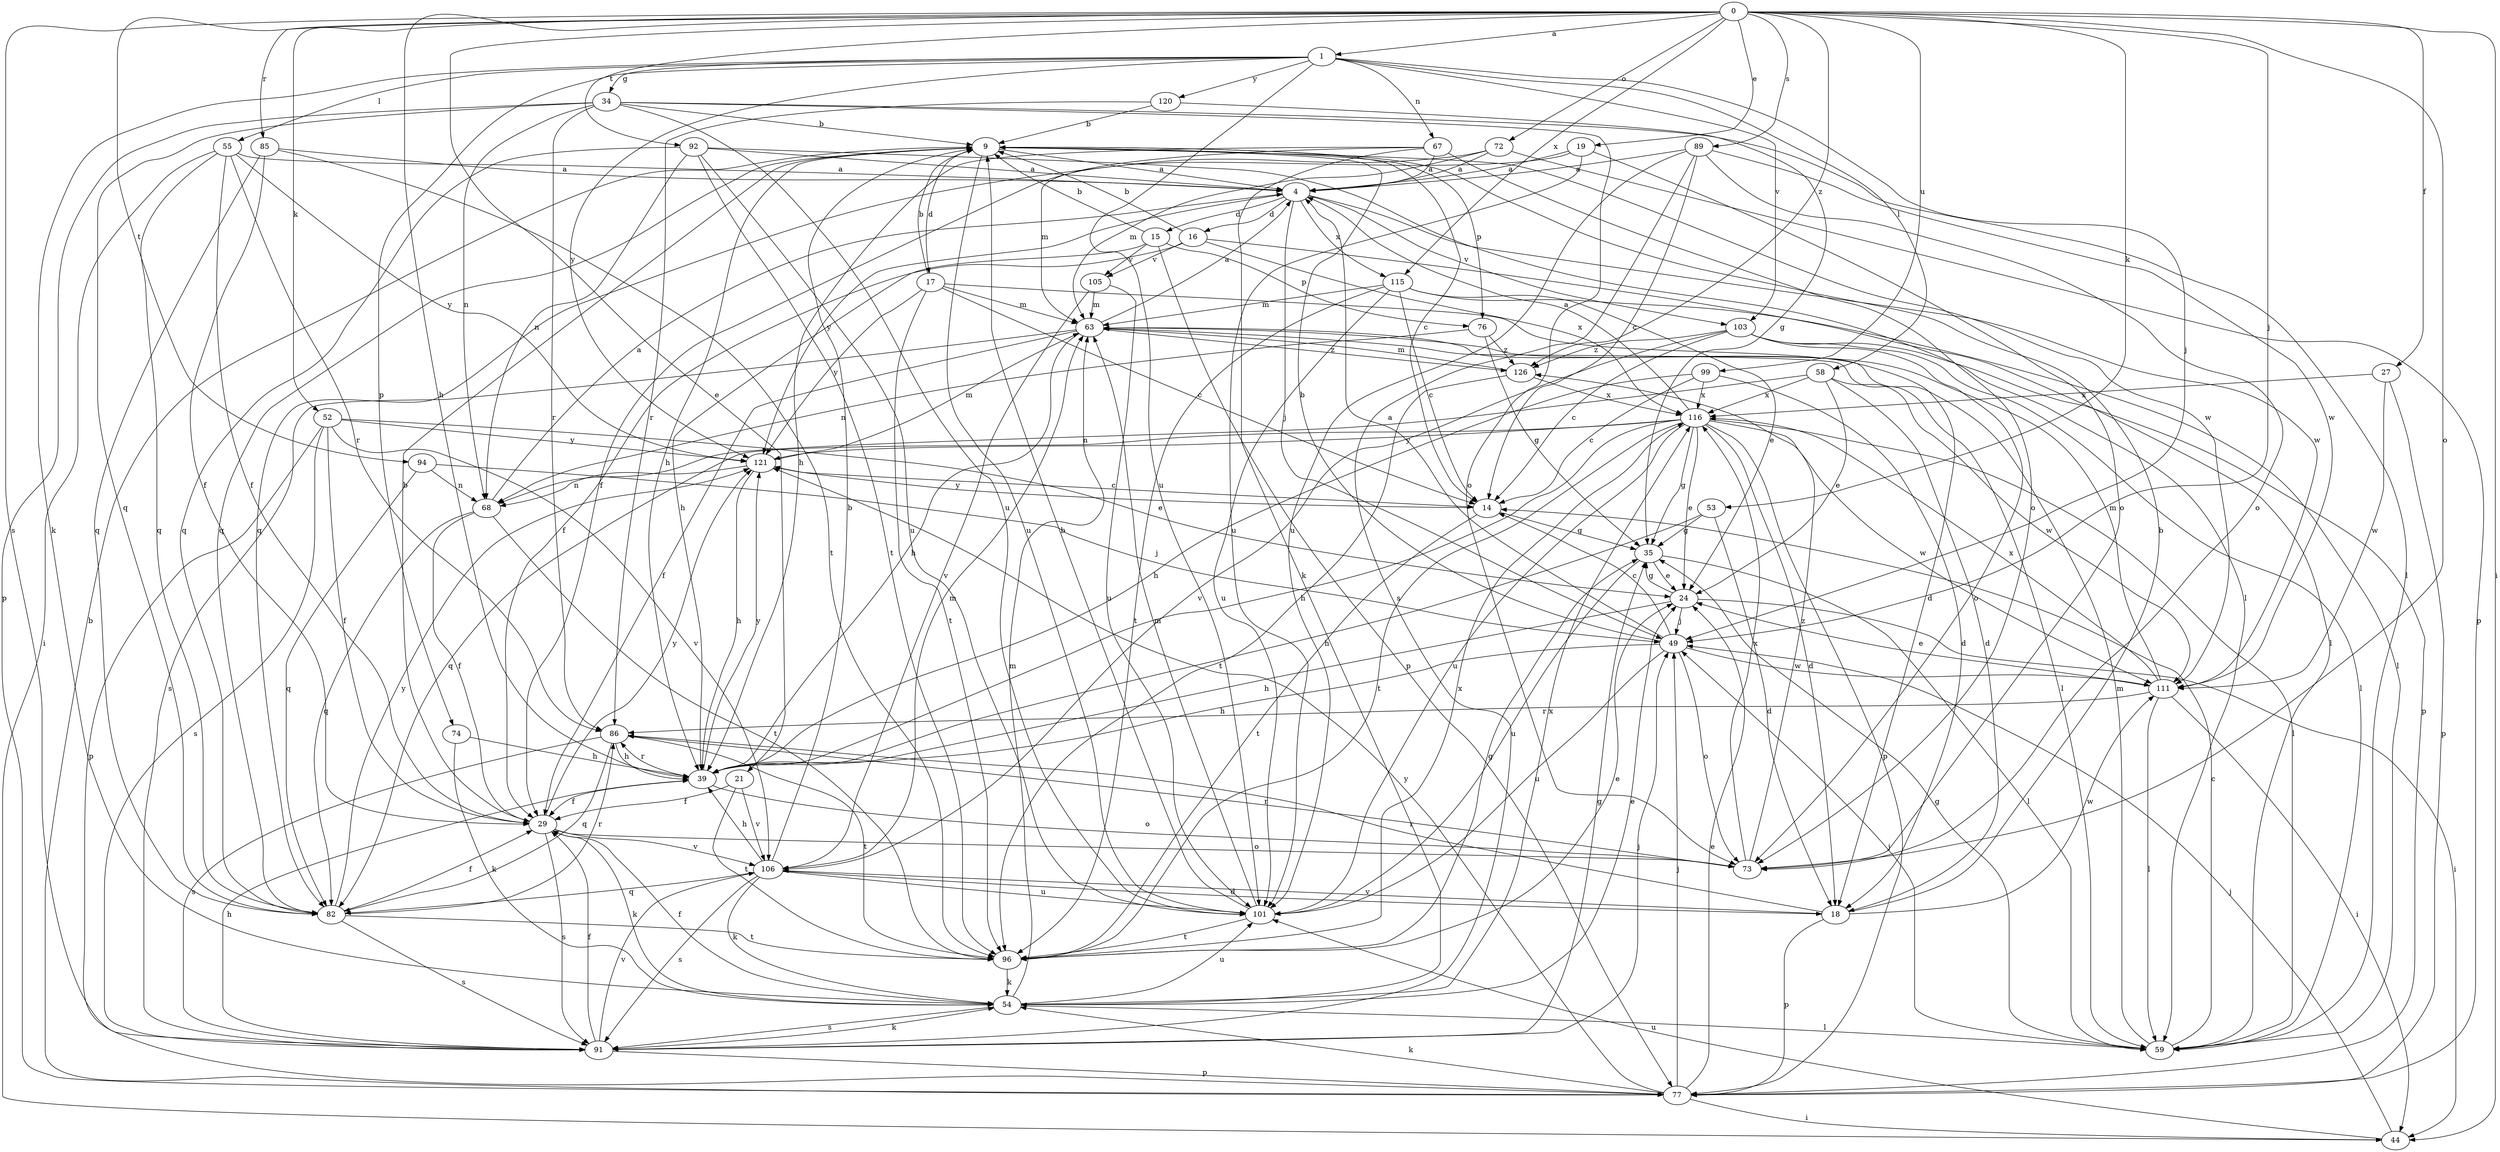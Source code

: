 strict digraph  {
0;
1;
4;
9;
14;
15;
16;
17;
18;
19;
21;
24;
27;
29;
34;
35;
39;
44;
49;
52;
53;
54;
55;
58;
59;
63;
67;
68;
72;
73;
74;
76;
77;
82;
85;
86;
89;
91;
92;
94;
96;
99;
101;
103;
105;
106;
111;
115;
116;
120;
121;
126;
0 -> 1  [label=a];
0 -> 19  [label=e];
0 -> 21  [label=e];
0 -> 27  [label=f];
0 -> 39  [label=h];
0 -> 44  [label=i];
0 -> 49  [label=j];
0 -> 52  [label=k];
0 -> 53  [label=k];
0 -> 72  [label=o];
0 -> 73  [label=o];
0 -> 85  [label=r];
0 -> 89  [label=s];
0 -> 91  [label=s];
0 -> 92  [label=t];
0 -> 94  [label=t];
0 -> 99  [label=u];
0 -> 115  [label=x];
0 -> 126  [label=z];
1 -> 34  [label=g];
1 -> 49  [label=j];
1 -> 54  [label=k];
1 -> 55  [label=l];
1 -> 58  [label=l];
1 -> 67  [label=n];
1 -> 74  [label=p];
1 -> 101  [label=u];
1 -> 103  [label=v];
1 -> 120  [label=y];
1 -> 121  [label=y];
4 -> 15  [label=d];
4 -> 16  [label=d];
4 -> 49  [label=j];
4 -> 103  [label=v];
4 -> 111  [label=w];
4 -> 115  [label=x];
4 -> 121  [label=y];
9 -> 4  [label=a];
9 -> 14  [label=c];
9 -> 17  [label=d];
9 -> 39  [label=h];
9 -> 76  [label=p];
9 -> 82  [label=q];
9 -> 101  [label=u];
9 -> 111  [label=w];
14 -> 35  [label=g];
14 -> 96  [label=t];
14 -> 121  [label=y];
15 -> 9  [label=b];
15 -> 39  [label=h];
15 -> 76  [label=p];
15 -> 77  [label=p];
15 -> 105  [label=v];
16 -> 9  [label=b];
16 -> 29  [label=f];
16 -> 59  [label=l];
16 -> 105  [label=v];
16 -> 116  [label=x];
17 -> 9  [label=b];
17 -> 14  [label=c];
17 -> 18  [label=d];
17 -> 63  [label=m];
17 -> 96  [label=t];
17 -> 121  [label=y];
18 -> 9  [label=b];
18 -> 77  [label=p];
18 -> 86  [label=r];
18 -> 106  [label=v];
18 -> 111  [label=w];
19 -> 4  [label=a];
19 -> 73  [label=o];
19 -> 82  [label=q];
19 -> 101  [label=u];
21 -> 29  [label=f];
21 -> 96  [label=t];
21 -> 106  [label=v];
24 -> 35  [label=g];
24 -> 39  [label=h];
24 -> 44  [label=i];
24 -> 49  [label=j];
27 -> 77  [label=p];
27 -> 111  [label=w];
27 -> 116  [label=x];
29 -> 9  [label=b];
29 -> 54  [label=k];
29 -> 73  [label=o];
29 -> 91  [label=s];
29 -> 106  [label=v];
29 -> 121  [label=y];
34 -> 9  [label=b];
34 -> 59  [label=l];
34 -> 68  [label=n];
34 -> 73  [label=o];
34 -> 77  [label=p];
34 -> 82  [label=q];
34 -> 86  [label=r];
34 -> 101  [label=u];
35 -> 24  [label=e];
35 -> 59  [label=l];
35 -> 101  [label=u];
39 -> 29  [label=f];
39 -> 73  [label=o];
39 -> 86  [label=r];
39 -> 121  [label=y];
44 -> 49  [label=j];
44 -> 101  [label=u];
49 -> 4  [label=a];
49 -> 9  [label=b];
49 -> 14  [label=c];
49 -> 39  [label=h];
49 -> 73  [label=o];
49 -> 101  [label=u];
49 -> 111  [label=w];
52 -> 24  [label=e];
52 -> 29  [label=f];
52 -> 77  [label=p];
52 -> 91  [label=s];
52 -> 106  [label=v];
52 -> 121  [label=y];
53 -> 18  [label=d];
53 -> 35  [label=g];
53 -> 39  [label=h];
54 -> 24  [label=e];
54 -> 29  [label=f];
54 -> 59  [label=l];
54 -> 63  [label=m];
54 -> 91  [label=s];
54 -> 101  [label=u];
54 -> 116  [label=x];
55 -> 4  [label=a];
55 -> 29  [label=f];
55 -> 44  [label=i];
55 -> 82  [label=q];
55 -> 86  [label=r];
55 -> 121  [label=y];
58 -> 18  [label=d];
58 -> 24  [label=e];
58 -> 68  [label=n];
58 -> 111  [label=w];
58 -> 116  [label=x];
59 -> 14  [label=c];
59 -> 35  [label=g];
59 -> 49  [label=j];
59 -> 63  [label=m];
63 -> 4  [label=a];
63 -> 29  [label=f];
63 -> 39  [label=h];
63 -> 59  [label=l];
63 -> 91  [label=s];
63 -> 126  [label=z];
67 -> 4  [label=a];
67 -> 39  [label=h];
67 -> 54  [label=k];
67 -> 63  [label=m];
67 -> 73  [label=o];
68 -> 4  [label=a];
68 -> 29  [label=f];
68 -> 82  [label=q];
68 -> 96  [label=t];
72 -> 4  [label=a];
72 -> 29  [label=f];
72 -> 63  [label=m];
72 -> 77  [label=p];
73 -> 86  [label=r];
73 -> 116  [label=x];
73 -> 126  [label=z];
74 -> 39  [label=h];
74 -> 54  [label=k];
76 -> 35  [label=g];
76 -> 68  [label=n];
76 -> 126  [label=z];
77 -> 9  [label=b];
77 -> 24  [label=e];
77 -> 44  [label=i];
77 -> 49  [label=j];
77 -> 54  [label=k];
77 -> 121  [label=y];
82 -> 29  [label=f];
82 -> 86  [label=r];
82 -> 91  [label=s];
82 -> 96  [label=t];
82 -> 121  [label=y];
85 -> 4  [label=a];
85 -> 29  [label=f];
85 -> 82  [label=q];
85 -> 96  [label=t];
86 -> 39  [label=h];
86 -> 82  [label=q];
86 -> 91  [label=s];
86 -> 96  [label=t];
89 -> 4  [label=a];
89 -> 14  [label=c];
89 -> 73  [label=o];
89 -> 91  [label=s];
89 -> 101  [label=u];
89 -> 111  [label=w];
91 -> 29  [label=f];
91 -> 35  [label=g];
91 -> 39  [label=h];
91 -> 49  [label=j];
91 -> 54  [label=k];
91 -> 77  [label=p];
91 -> 106  [label=v];
92 -> 4  [label=a];
92 -> 59  [label=l];
92 -> 68  [label=n];
92 -> 82  [label=q];
92 -> 96  [label=t];
92 -> 101  [label=u];
94 -> 49  [label=j];
94 -> 68  [label=n];
94 -> 82  [label=q];
96 -> 24  [label=e];
96 -> 35  [label=g];
96 -> 54  [label=k];
96 -> 116  [label=x];
99 -> 14  [label=c];
99 -> 18  [label=d];
99 -> 39  [label=h];
99 -> 116  [label=x];
101 -> 9  [label=b];
101 -> 63  [label=m];
101 -> 96  [label=t];
103 -> 14  [label=c];
103 -> 59  [label=l];
103 -> 73  [label=o];
103 -> 77  [label=p];
103 -> 106  [label=v];
103 -> 126  [label=z];
105 -> 63  [label=m];
105 -> 101  [label=u];
105 -> 106  [label=v];
106 -> 9  [label=b];
106 -> 18  [label=d];
106 -> 39  [label=h];
106 -> 54  [label=k];
106 -> 63  [label=m];
106 -> 82  [label=q];
106 -> 91  [label=s];
106 -> 101  [label=u];
111 -> 24  [label=e];
111 -> 44  [label=i];
111 -> 59  [label=l];
111 -> 63  [label=m];
111 -> 86  [label=r];
111 -> 116  [label=x];
115 -> 14  [label=c];
115 -> 24  [label=e];
115 -> 59  [label=l];
115 -> 63  [label=m];
115 -> 96  [label=t];
115 -> 101  [label=u];
116 -> 4  [label=a];
116 -> 18  [label=d];
116 -> 24  [label=e];
116 -> 35  [label=g];
116 -> 39  [label=h];
116 -> 59  [label=l];
116 -> 77  [label=p];
116 -> 82  [label=q];
116 -> 96  [label=t];
116 -> 101  [label=u];
116 -> 111  [label=w];
116 -> 121  [label=y];
120 -> 9  [label=b];
120 -> 35  [label=g];
120 -> 86  [label=r];
121 -> 14  [label=c];
121 -> 39  [label=h];
121 -> 63  [label=m];
121 -> 68  [label=n];
126 -> 63  [label=m];
126 -> 96  [label=t];
126 -> 116  [label=x];
}
